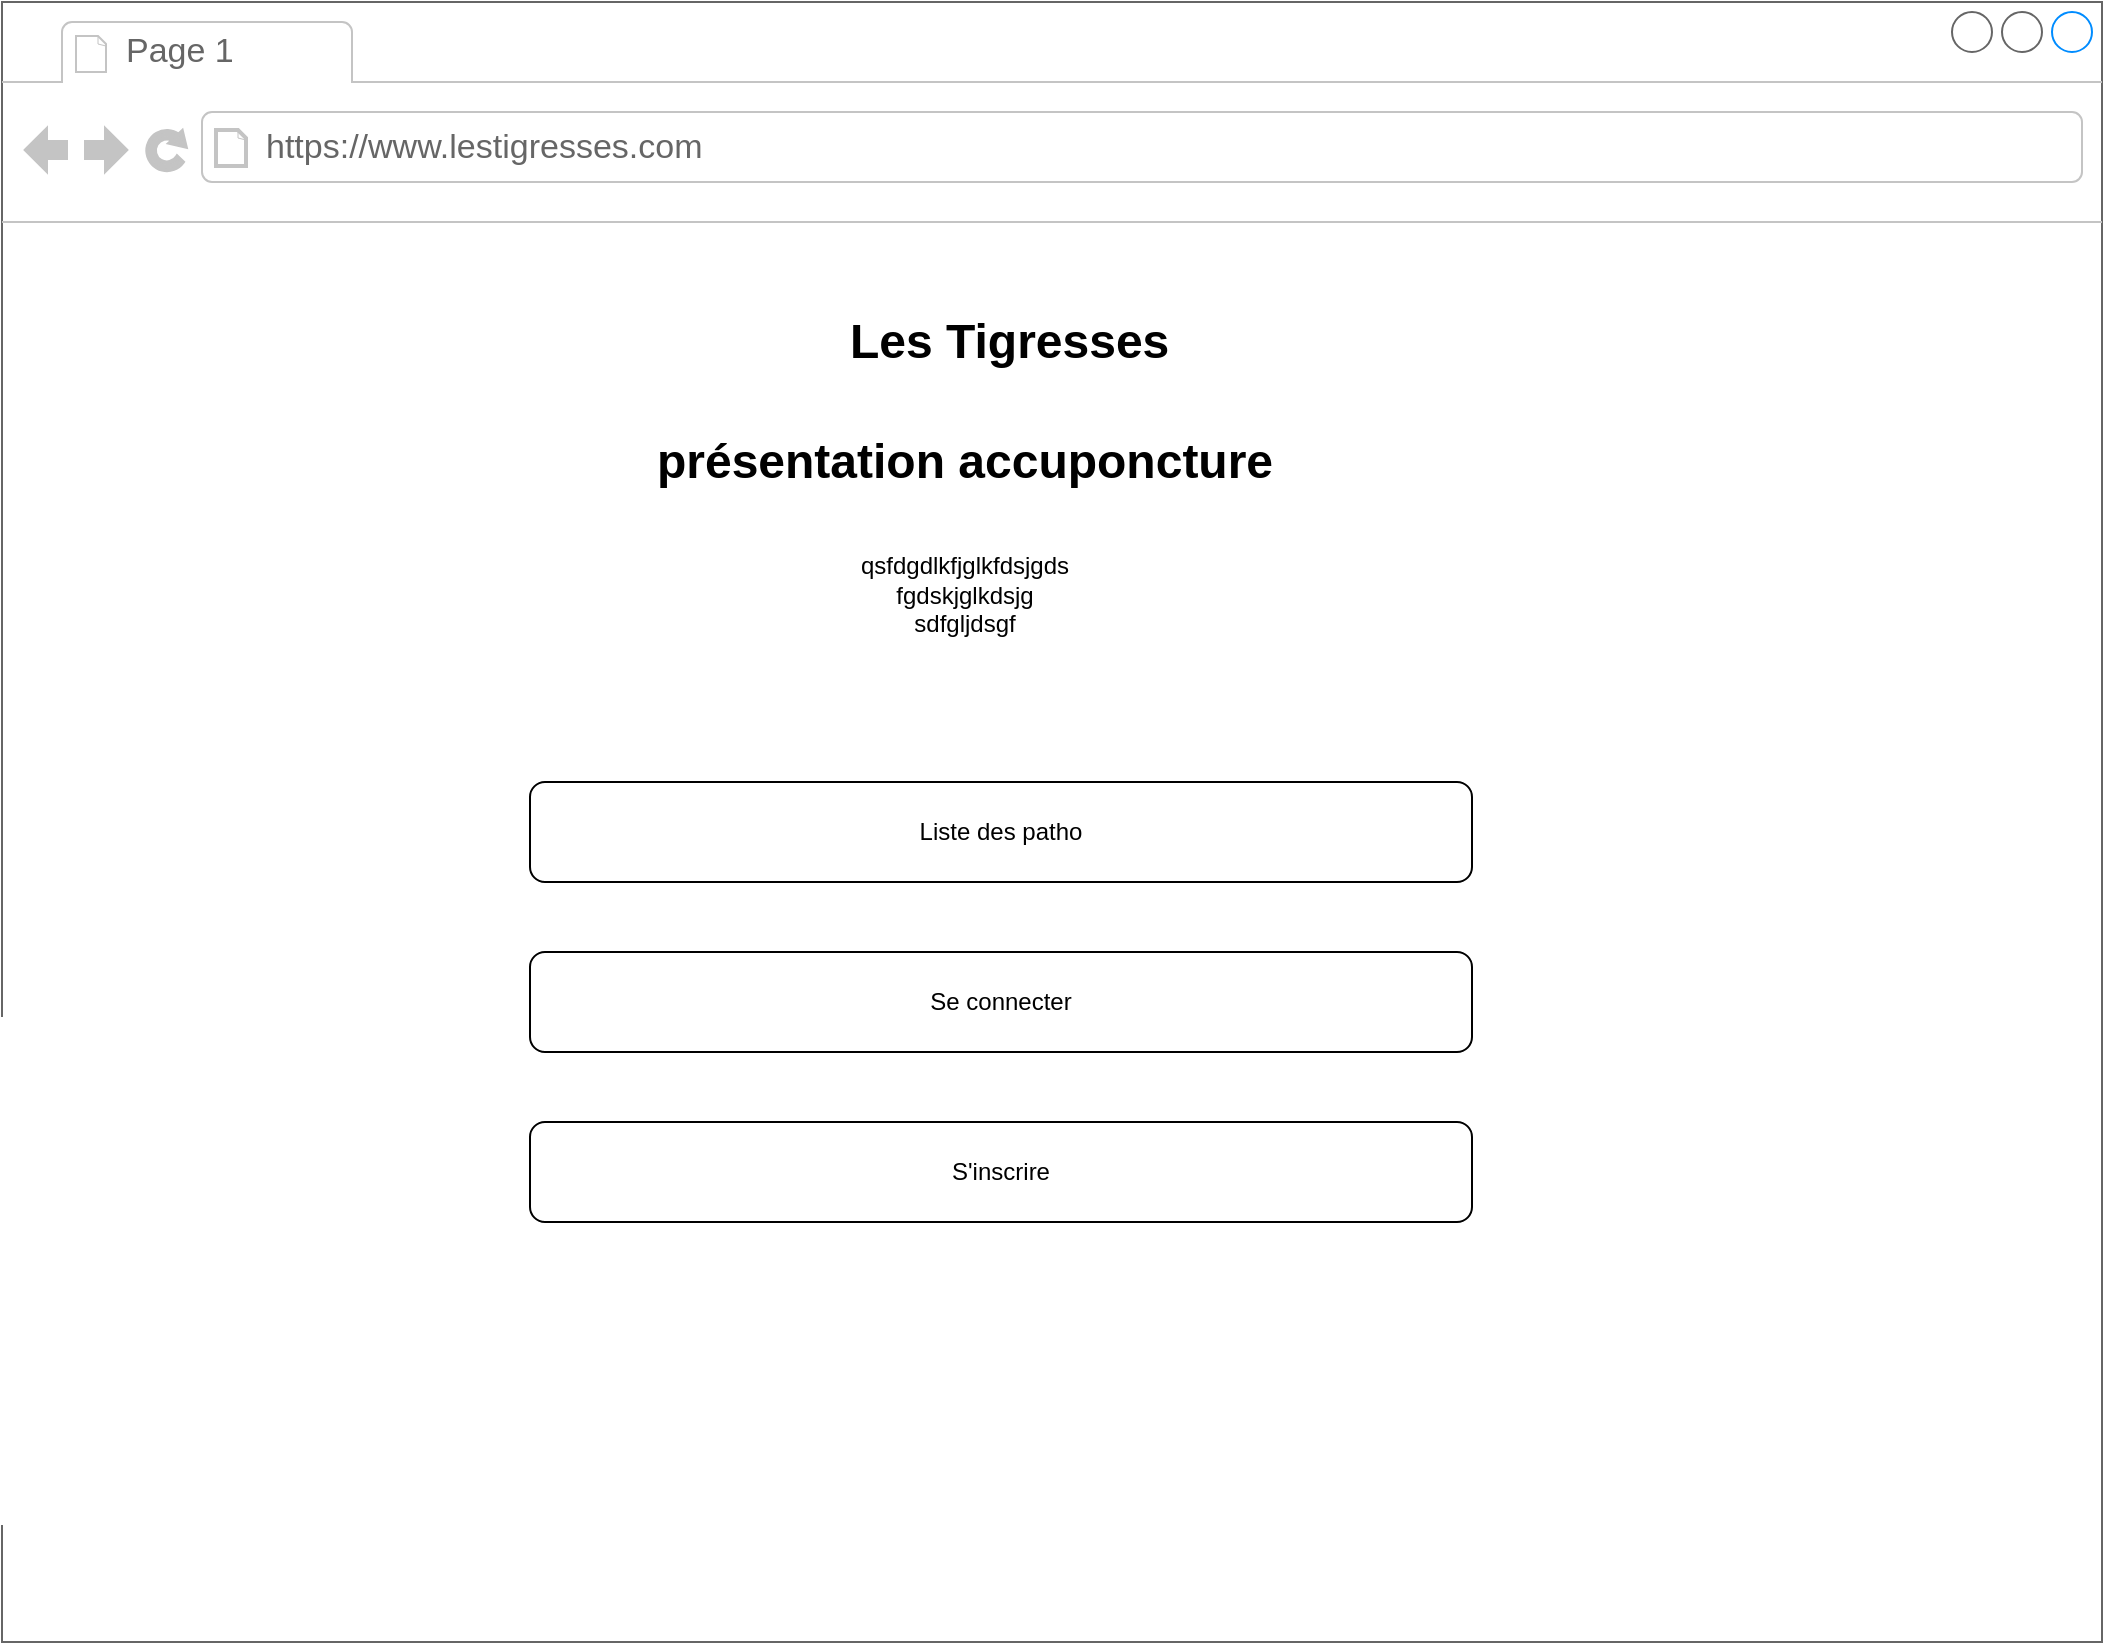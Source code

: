 <mxfile>
    <diagram id="3tqFyZtMpeWiBlMFjqQZ" name="Page-1">
        <mxGraphModel dx="1749" dy="953" grid="1" gridSize="10" guides="1" tooltips="1" connect="1" arrows="1" fold="1" page="1" pageScale="1" pageWidth="827" pageHeight="1169" math="0" shadow="0">
            <root>
                <mxCell id="0"/>
                <mxCell id="1" parent="0"/>
                <mxCell id="2" value="S" style="strokeWidth=1;shadow=0;dashed=0;align=center;html=1;shape=mxgraph.mockup.containers.browserWindow;rSize=0;strokeColor=#666666;mainText=,;recursiveResize=0;rounded=0;labelBackgroundColor=none;fontFamily=Verdana;fontSize=12" vertex="1" parent="1">
                    <mxGeometry x="150" y="60" width="1050" height="820" as="geometry"/>
                </mxCell>
                <mxCell id="4" value="Page 1" style="strokeWidth=1;shadow=0;dashed=0;align=center;html=1;shape=mxgraph.mockup.containers.anchor;fontSize=17;fontColor=#666666;align=left;" vertex="1" parent="2">
                    <mxGeometry x="60" y="12" width="110" height="26" as="geometry"/>
                </mxCell>
                <mxCell id="5" value="https://www.lestigresses.com" style="strokeWidth=1;shadow=0;dashed=0;align=center;html=1;shape=mxgraph.mockup.containers.anchor;rSize=0;fontSize=17;fontColor=#666666;align=left;" vertex="1" parent="2">
                    <mxGeometry x="130" y="60" width="250" height="26" as="geometry"/>
                </mxCell>
                <mxCell id="6" value="&lt;div&gt;Les Tigresses &amp;nbsp; &lt;br&gt;&lt;/div&gt;" style="text;strokeColor=none;fillColor=none;html=1;fontSize=24;fontStyle=1;verticalAlign=middle;align=center;" vertex="1" parent="2">
                    <mxGeometry x="400" y="150" width="220" height="40" as="geometry"/>
                </mxCell>
                <mxCell id="12" value="" style="triangle;whiteSpace=wrap;html=1;fillColor=default;rotation=-45;strokeColor=none;" vertex="1" parent="2">
                    <mxGeometry x="530" y="190" width="60" height="80" as="geometry"/>
                </mxCell>
                <mxCell id="13" value="" style="triangle;whiteSpace=wrap;html=1;fillColor=default;rotation=45;strokeColor=none;" vertex="1" parent="2">
                    <mxGeometry x="530" y="290" width="60" height="80" as="geometry"/>
                </mxCell>
                <mxCell id="14" value="" style="triangle;whiteSpace=wrap;html=1;fillColor=default;rotation=135;strokeColor=none;" vertex="1" parent="2">
                    <mxGeometry x="430" y="290" width="60" height="80" as="geometry"/>
                </mxCell>
                <mxCell id="15" value="" style="triangle;whiteSpace=wrap;html=1;fillColor=default;rotation=-135;strokeColor=none;" vertex="1" parent="2">
                    <mxGeometry x="430" y="190" width="60" height="80" as="geometry"/>
                </mxCell>
                <mxCell id="16" value="Liste des patho" style="rounded=1;whiteSpace=wrap;html=1;" vertex="1" parent="2">
                    <mxGeometry x="264" y="390" width="471" height="50" as="geometry"/>
                </mxCell>
                <mxCell id="17" value="&lt;h1&gt;présentation accuponcture&lt;/h1&gt;&lt;div&gt;&lt;br&gt;&lt;/div&gt;&lt;div&gt;qsfdgdlkfjglkfdsjgds&lt;/div&gt;&lt;div&gt;fgdskjglkdsjg&lt;/div&gt;&lt;div&gt;sdfgljdsgf&lt;/div&gt;" style="text;html=1;strokeColor=none;fillColor=none;spacing=5;spacingTop=-20;whiteSpace=wrap;overflow=hidden;rounded=0;align=center;" vertex="1" parent="2">
                    <mxGeometry x="293" y="210" width="377" height="120" as="geometry"/>
                </mxCell>
                <mxCell id="18" value="Se connecter" style="rounded=1;whiteSpace=wrap;html=1;" vertex="1" parent="2">
                    <mxGeometry x="264" y="475" width="471" height="50" as="geometry"/>
                </mxCell>
                <mxCell id="19" value="S'inscrire" style="rounded=1;whiteSpace=wrap;html=1;" vertex="1" parent="2">
                    <mxGeometry x="264" y="560" width="471" height="50" as="geometry"/>
                </mxCell>
            </root>
        </mxGraphModel>
    </diagram>
</mxfile>